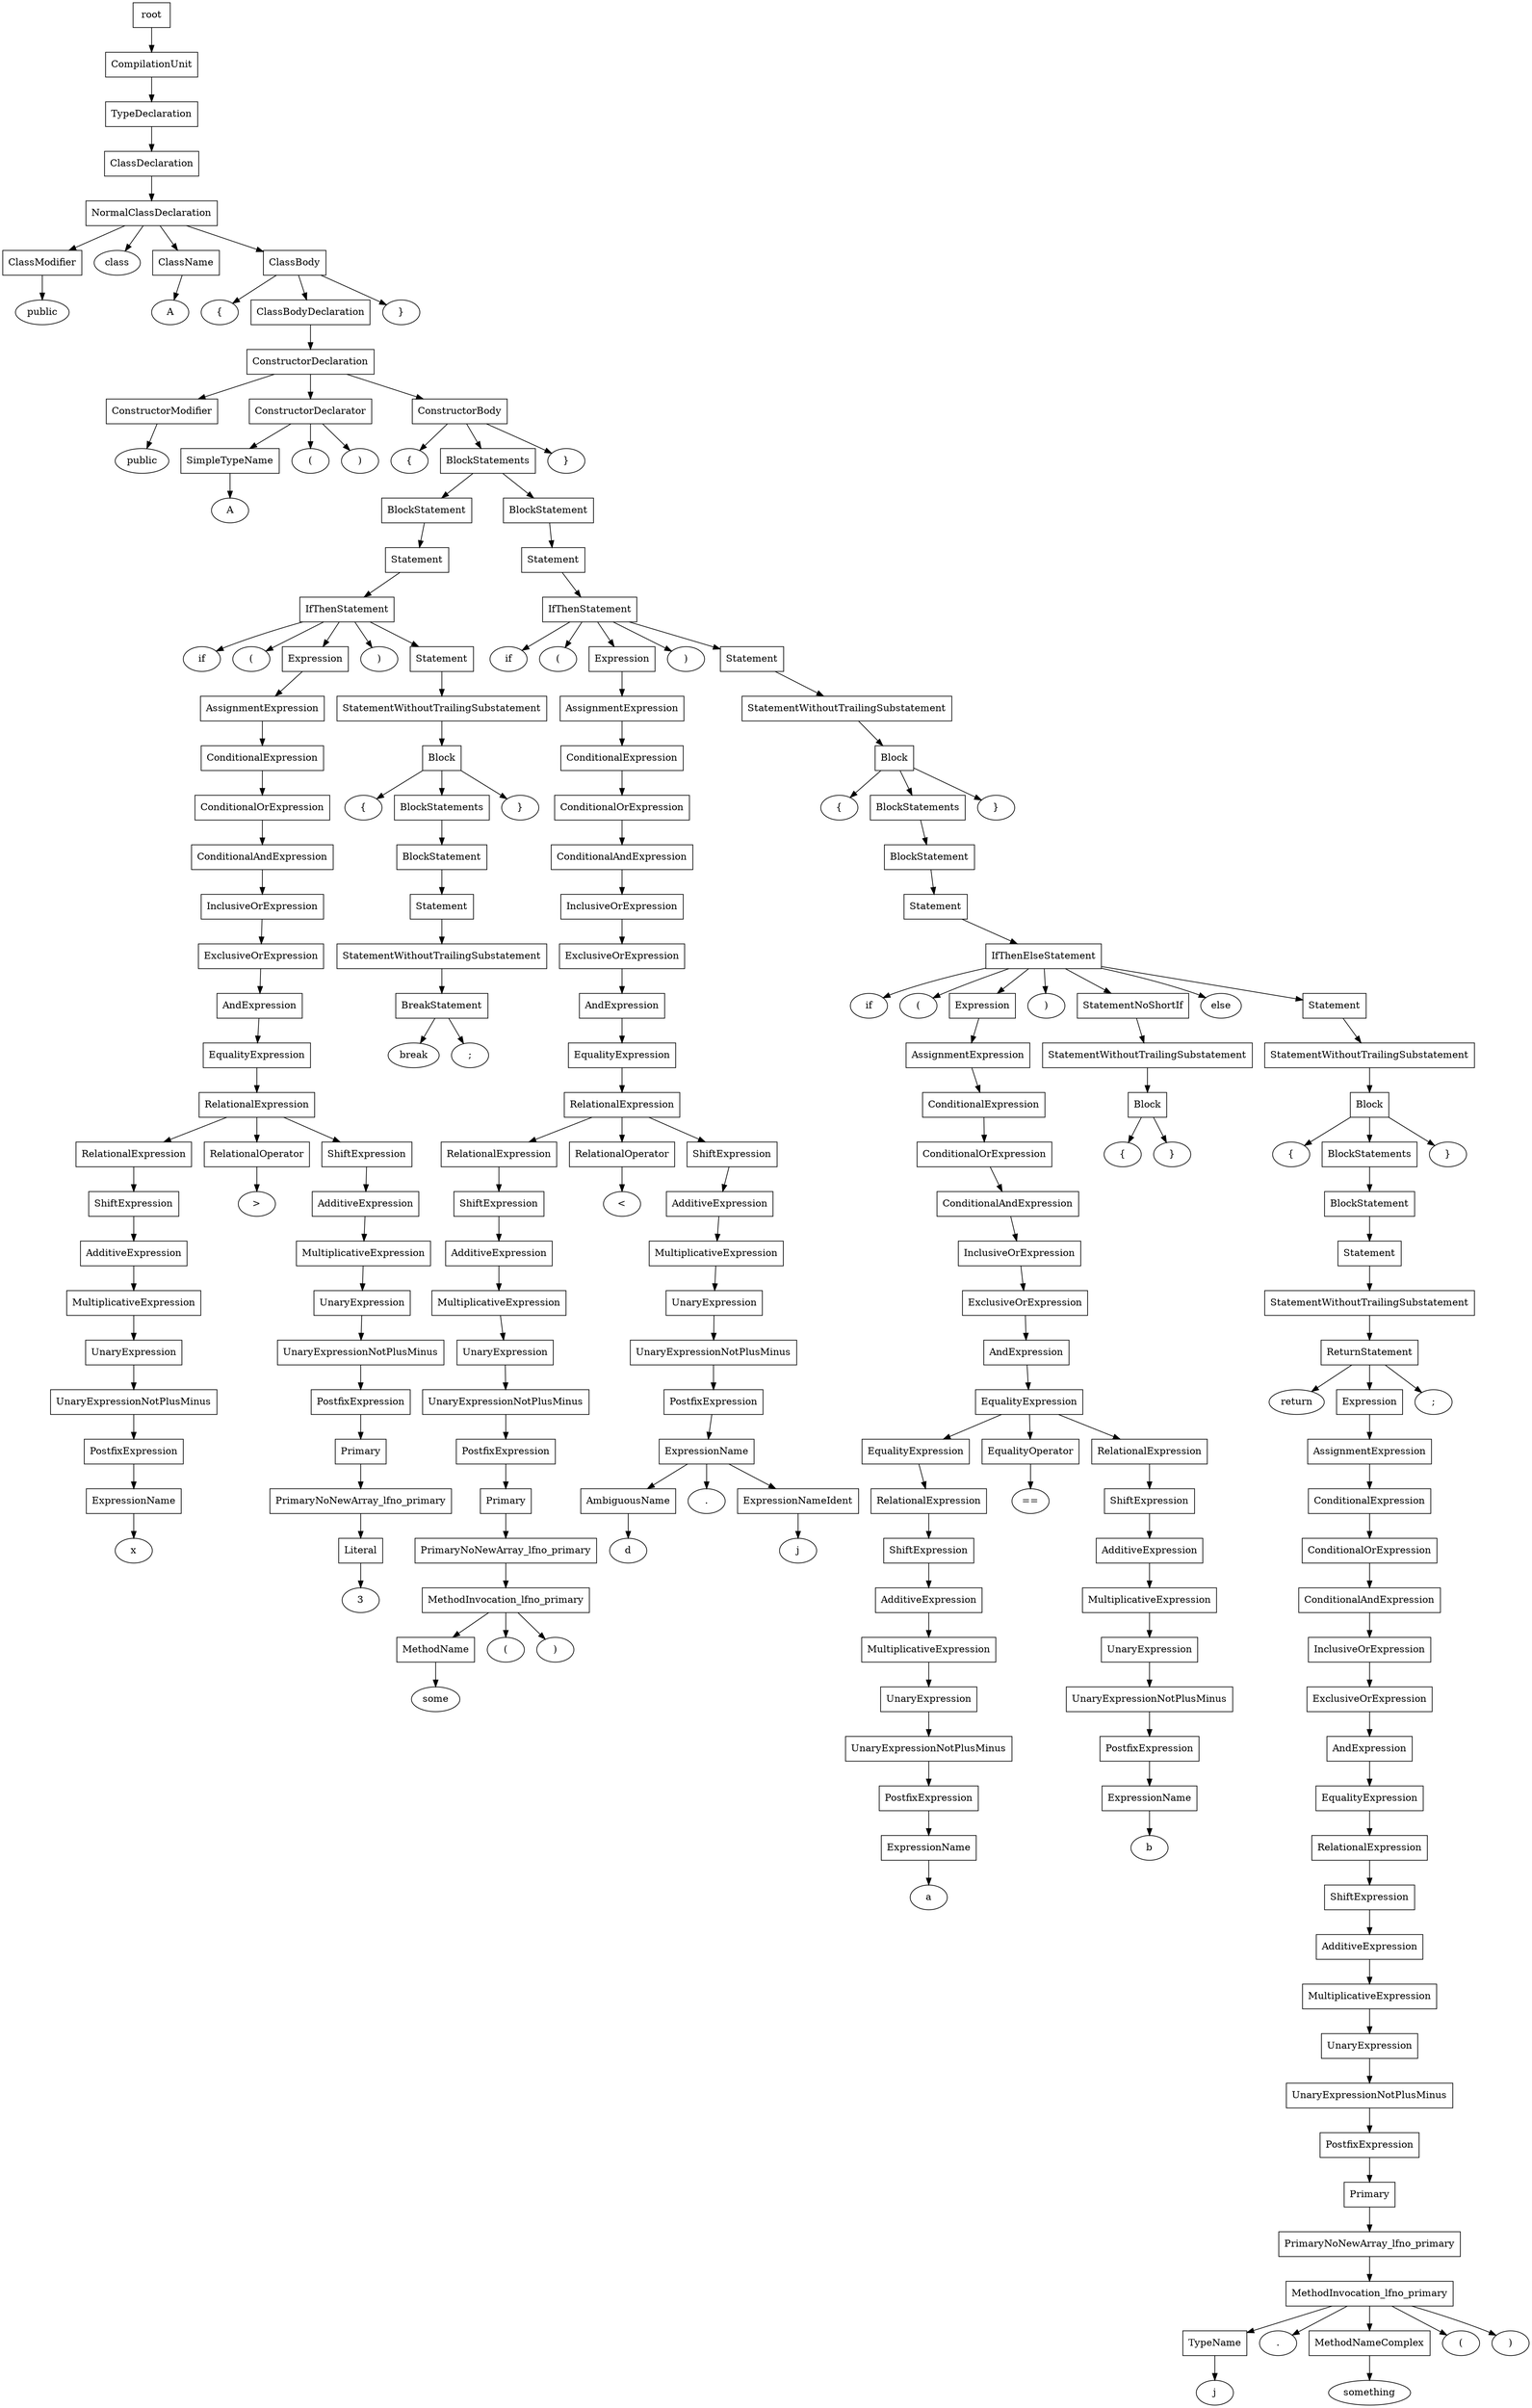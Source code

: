 digraph G {
	splines="TRUE";
	n_0 [label="root", shape="rectangle"]
	n_0 -> n_1
	n_1 [label="CompilationUnit", shape="rectangle"]
	n_1 -> n_2
	n_2 [label="TypeDeclaration", shape="rectangle"]
	n_2 -> n_3
	n_3 [label="ClassDeclaration", shape="rectangle"]
	n_3 -> n_4
	n_4 [label="NormalClassDeclaration", shape="rectangle"]
	n_4 -> n_5
	n_5 [label="ClassModifier", shape="rectangle"]
	n_5 -> n_9
	n_9 [label="public", shape="ellipse"]
	n_4 -> n_6
	n_6 [label="class", shape="ellipse"]
	n_4 -> n_7
	n_7 [label="ClassName", shape="rectangle"]
	n_7 -> n_10
	n_10 [label="A", shape="ellipse"]
	n_4 -> n_8
	n_8 [label="ClassBody", shape="rectangle"]
	n_8 -> n_11
	n_11 [label="{", shape="ellipse"]
	n_8 -> n_12
	n_12 [label="ClassBodyDeclaration", shape="rectangle"]
	n_12 -> n_14
	n_14 [label="ConstructorDeclaration", shape="rectangle"]
	n_14 -> n_15
	n_15 [label="ConstructorModifier", shape="rectangle"]
	n_15 -> n_18
	n_18 [label="public", shape="ellipse"]
	n_14 -> n_16
	n_16 [label="ConstructorDeclarator", shape="rectangle"]
	n_16 -> n_19
	n_19 [label="SimpleTypeName", shape="rectangle"]
	n_19 -> n_25
	n_25 [label="A", shape="ellipse"]
	n_16 -> n_20
	n_20 [label="(", shape="ellipse"]
	n_16 -> n_21
	n_21 [label=")", shape="ellipse"]
	n_14 -> n_17
	n_17 [label="ConstructorBody", shape="rectangle"]
	n_17 -> n_22
	n_22 [label="{", shape="ellipse"]
	n_17 -> n_23
	n_23 [label="BlockStatements", shape="rectangle"]
	n_23 -> n_26
	n_26 [label="BlockStatement", shape="rectangle"]
	n_26 -> n_28
	n_28 [label="Statement", shape="rectangle"]
	n_28 -> n_30
	n_30 [label="IfThenStatement", shape="rectangle"]
	n_30 -> n_32
	n_32 [label="if", shape="ellipse"]
	n_30 -> n_33
	n_33 [label="(", shape="ellipse"]
	n_30 -> n_34
	n_34 [label="Expression", shape="rectangle"]
	n_34 -> n_42
	n_42 [label="AssignmentExpression", shape="rectangle"]
	n_42 -> n_46
	n_46 [label="ConditionalExpression", shape="rectangle"]
	n_46 -> n_50
	n_50 [label="ConditionalOrExpression", shape="rectangle"]
	n_50 -> n_58
	n_58 [label="ConditionalAndExpression", shape="rectangle"]
	n_58 -> n_62
	n_62 [label="InclusiveOrExpression", shape="rectangle"]
	n_62 -> n_66
	n_66 [label="ExclusiveOrExpression", shape="rectangle"]
	n_66 -> n_70
	n_70 [label="AndExpression", shape="rectangle"]
	n_70 -> n_80
	n_80 [label="EqualityExpression", shape="rectangle"]
	n_80 -> n_87
	n_87 [label="RelationalExpression", shape="rectangle"]
	n_87 -> n_92
	n_92 [label="RelationalExpression", shape="rectangle"]
	n_92 -> n_104
	n_104 [label="ShiftExpression", shape="rectangle"]
	n_104 -> n_112
	n_112 [label="AdditiveExpression", shape="rectangle"]
	n_112 -> n_118
	n_118 [label="MultiplicativeExpression", shape="rectangle"]
	n_118 -> n_124
	n_124 [label="UnaryExpression", shape="rectangle"]
	n_124 -> n_130
	n_130 [label="UnaryExpressionNotPlusMinus", shape="rectangle"]
	n_130 -> n_138
	n_138 [label="PostfixExpression", shape="rectangle"]
	n_138 -> n_146
	n_146 [label="ExpressionName", shape="rectangle"]
	n_146 -> n_156
	n_156 [label="x", shape="ellipse"]
	n_87 -> n_93
	n_93 [label="RelationalOperator", shape="rectangle"]
	n_93 -> n_105
	n_105 [label=">", shape="ellipse"]
	n_87 -> n_94
	n_94 [label="ShiftExpression", shape="rectangle"]
	n_94 -> n_106
	n_106 [label="AdditiveExpression", shape="rectangle"]
	n_106 -> n_113
	n_113 [label="MultiplicativeExpression", shape="rectangle"]
	n_113 -> n_119
	n_119 [label="UnaryExpression", shape="rectangle"]
	n_119 -> n_125
	n_125 [label="UnaryExpressionNotPlusMinus", shape="rectangle"]
	n_125 -> n_131
	n_131 [label="PostfixExpression", shape="rectangle"]
	n_131 -> n_139
	n_139 [label="Primary", shape="rectangle"]
	n_139 -> n_147
	n_147 [label="PrimaryNoNewArray_lfno_primary", shape="rectangle"]
	n_147 -> n_157
	n_157 [label="Literal", shape="rectangle"]
	n_157 -> n_164
	n_164 [label="3", shape="ellipse"]
	n_30 -> n_35
	n_35 [label=")", shape="ellipse"]
	n_30 -> n_36
	n_36 [label="Statement", shape="rectangle"]
	n_36 -> n_43
	n_43 [label="StatementWithoutTrailingSubstatement", shape="rectangle"]
	n_43 -> n_47
	n_47 [label="Block", shape="rectangle"]
	n_47 -> n_51
	n_51 [label="{", shape="ellipse"]
	n_47 -> n_52
	n_52 [label="BlockStatements", shape="rectangle"]
	n_52 -> n_59
	n_59 [label="BlockStatement", shape="rectangle"]
	n_59 -> n_63
	n_63 [label="Statement", shape="rectangle"]
	n_63 -> n_67
	n_67 [label="StatementWithoutTrailingSubstatement", shape="rectangle"]
	n_67 -> n_71
	n_71 [label="BreakStatement", shape="rectangle"]
	n_71 -> n_81
	n_81 [label="break", shape="ellipse"]
	n_71 -> n_82
	n_82 [label=";", shape="ellipse"]
	n_47 -> n_53
	n_53 [label="}", shape="ellipse"]
	n_23 -> n_27
	n_27 [label="BlockStatement", shape="rectangle"]
	n_27 -> n_29
	n_29 [label="Statement", shape="rectangle"]
	n_29 -> n_31
	n_31 [label="IfThenStatement", shape="rectangle"]
	n_31 -> n_37
	n_37 [label="if", shape="ellipse"]
	n_31 -> n_38
	n_38 [label="(", shape="ellipse"]
	n_31 -> n_39
	n_39 [label="Expression", shape="rectangle"]
	n_39 -> n_44
	n_44 [label="AssignmentExpression", shape="rectangle"]
	n_44 -> n_48
	n_48 [label="ConditionalExpression", shape="rectangle"]
	n_48 -> n_54
	n_54 [label="ConditionalOrExpression", shape="rectangle"]
	n_54 -> n_60
	n_60 [label="ConditionalAndExpression", shape="rectangle"]
	n_60 -> n_64
	n_64 [label="InclusiveOrExpression", shape="rectangle"]
	n_64 -> n_68
	n_68 [label="ExclusiveOrExpression", shape="rectangle"]
	n_68 -> n_72
	n_72 [label="AndExpression", shape="rectangle"]
	n_72 -> n_83
	n_83 [label="EqualityExpression", shape="rectangle"]
	n_83 -> n_88
	n_88 [label="RelationalExpression", shape="rectangle"]
	n_88 -> n_95
	n_95 [label="RelationalExpression", shape="rectangle"]
	n_95 -> n_107
	n_107 [label="ShiftExpression", shape="rectangle"]
	n_107 -> n_114
	n_114 [label="AdditiveExpression", shape="rectangle"]
	n_114 -> n_120
	n_120 [label="MultiplicativeExpression", shape="rectangle"]
	n_120 -> n_126
	n_126 [label="UnaryExpression", shape="rectangle"]
	n_126 -> n_132
	n_132 [label="UnaryExpressionNotPlusMinus", shape="rectangle"]
	n_132 -> n_140
	n_140 [label="PostfixExpression", shape="rectangle"]
	n_140 -> n_148
	n_148 [label="Primary", shape="rectangle"]
	n_148 -> n_158
	n_158 [label="PrimaryNoNewArray_lfno_primary", shape="rectangle"]
	n_158 -> n_165
	n_165 [label="MethodInvocation_lfno_primary", shape="rectangle"]
	n_165 -> n_169
	n_169 [label="MethodName", shape="rectangle"]
	n_169 -> n_175
	n_175 [label="some", shape="ellipse"]
	n_165 -> n_170
	n_170 [label="(", shape="ellipse"]
	n_165 -> n_171
	n_171 [label=")", shape="ellipse"]
	n_88 -> n_96
	n_96 [label="RelationalOperator", shape="rectangle"]
	n_96 -> n_108
	n_108 [label="<", shape="ellipse"]
	n_88 -> n_97
	n_97 [label="ShiftExpression", shape="rectangle"]
	n_97 -> n_109
	n_109 [label="AdditiveExpression", shape="rectangle"]
	n_109 -> n_115
	n_115 [label="MultiplicativeExpression", shape="rectangle"]
	n_115 -> n_121
	n_121 [label="UnaryExpression", shape="rectangle"]
	n_121 -> n_127
	n_127 [label="UnaryExpressionNotPlusMinus", shape="rectangle"]
	n_127 -> n_133
	n_133 [label="PostfixExpression", shape="rectangle"]
	n_133 -> n_141
	n_141 [label="ExpressionName", shape="rectangle"]
	n_141 -> n_149
	n_149 [label="AmbiguousName", shape="rectangle"]
	n_149 -> n_159
	n_159 [label="d", shape="ellipse"]
	n_141 -> n_150
	n_150 [label=".", shape="ellipse"]
	n_141 -> n_151
	n_151 [label="ExpressionNameIdent", shape="rectangle"]
	n_151 -> n_160
	n_160 [label="j", shape="ellipse"]
	n_31 -> n_40
	n_40 [label=")", shape="ellipse"]
	n_31 -> n_41
	n_41 [label="Statement", shape="rectangle"]
	n_41 -> n_45
	n_45 [label="StatementWithoutTrailingSubstatement", shape="rectangle"]
	n_45 -> n_49
	n_49 [label="Block", shape="rectangle"]
	n_49 -> n_55
	n_55 [label="{", shape="ellipse"]
	n_49 -> n_56
	n_56 [label="BlockStatements", shape="rectangle"]
	n_56 -> n_61
	n_61 [label="BlockStatement", shape="rectangle"]
	n_61 -> n_65
	n_65 [label="Statement", shape="rectangle"]
	n_65 -> n_69
	n_69 [label="IfThenElseStatement", shape="rectangle"]
	n_69 -> n_73
	n_73 [label="if", shape="ellipse"]
	n_69 -> n_74
	n_74 [label="(", shape="ellipse"]
	n_69 -> n_75
	n_75 [label="Expression", shape="rectangle"]
	n_75 -> n_84
	n_84 [label="AssignmentExpression", shape="rectangle"]
	n_84 -> n_89
	n_89 [label="ConditionalExpression", shape="rectangle"]
	n_89 -> n_98
	n_98 [label="ConditionalOrExpression", shape="rectangle"]
	n_98 -> n_110
	n_110 [label="ConditionalAndExpression", shape="rectangle"]
	n_110 -> n_116
	n_116 [label="InclusiveOrExpression", shape="rectangle"]
	n_116 -> n_122
	n_122 [label="ExclusiveOrExpression", shape="rectangle"]
	n_122 -> n_128
	n_128 [label="AndExpression", shape="rectangle"]
	n_128 -> n_134
	n_134 [label="EqualityExpression", shape="rectangle"]
	n_134 -> n_142
	n_142 [label="EqualityExpression", shape="rectangle"]
	n_142 -> n_152
	n_152 [label="RelationalExpression", shape="rectangle"]
	n_152 -> n_161
	n_161 [label="ShiftExpression", shape="rectangle"]
	n_161 -> n_166
	n_166 [label="AdditiveExpression", shape="rectangle"]
	n_166 -> n_172
	n_172 [label="MultiplicativeExpression", shape="rectangle"]
	n_172 -> n_176
	n_176 [label="UnaryExpression", shape="rectangle"]
	n_176 -> n_179
	n_179 [label="UnaryExpressionNotPlusMinus", shape="rectangle"]
	n_179 -> n_182
	n_182 [label="PostfixExpression", shape="rectangle"]
	n_182 -> n_185
	n_185 [label="ExpressionName", shape="rectangle"]
	n_185 -> n_188
	n_188 [label="a", shape="ellipse"]
	n_134 -> n_143
	n_143 [label="EqualityOperator", shape="rectangle"]
	n_143 -> n_153
	n_153 [label="==", shape="ellipse"]
	n_134 -> n_144
	n_144 [label="RelationalExpression", shape="rectangle"]
	n_144 -> n_154
	n_154 [label="ShiftExpression", shape="rectangle"]
	n_154 -> n_162
	n_162 [label="AdditiveExpression", shape="rectangle"]
	n_162 -> n_167
	n_167 [label="MultiplicativeExpression", shape="rectangle"]
	n_167 -> n_173
	n_173 [label="UnaryExpression", shape="rectangle"]
	n_173 -> n_177
	n_177 [label="UnaryExpressionNotPlusMinus", shape="rectangle"]
	n_177 -> n_180
	n_180 [label="PostfixExpression", shape="rectangle"]
	n_180 -> n_183
	n_183 [label="ExpressionName", shape="rectangle"]
	n_183 -> n_186
	n_186 [label="b", shape="ellipse"]
	n_69 -> n_76
	n_76 [label=")", shape="ellipse"]
	n_69 -> n_77
	n_77 [label="StatementNoShortIf", shape="rectangle"]
	n_77 -> n_85
	n_85 [label="StatementWithoutTrailingSubstatement", shape="rectangle"]
	n_85 -> n_90
	n_90 [label="Block", shape="rectangle"]
	n_90 -> n_99
	n_99 [label="{", shape="ellipse"]
	n_90 -> n_100
	n_100 [label="}", shape="ellipse"]
	n_69 -> n_78
	n_78 [label="else", shape="ellipse"]
	n_69 -> n_79
	n_79 [label="Statement", shape="rectangle"]
	n_79 -> n_86
	n_86 [label="StatementWithoutTrailingSubstatement", shape="rectangle"]
	n_86 -> n_91
	n_91 [label="Block", shape="rectangle"]
	n_91 -> n_101
	n_101 [label="{", shape="ellipse"]
	n_91 -> n_102
	n_102 [label="BlockStatements", shape="rectangle"]
	n_102 -> n_111
	n_111 [label="BlockStatement", shape="rectangle"]
	n_111 -> n_117
	n_117 [label="Statement", shape="rectangle"]
	n_117 -> n_123
	n_123 [label="StatementWithoutTrailingSubstatement", shape="rectangle"]
	n_123 -> n_129
	n_129 [label="ReturnStatement", shape="rectangle"]
	n_129 -> n_135
	n_135 [label="return", shape="ellipse"]
	n_129 -> n_136
	n_136 [label="Expression", shape="rectangle"]
	n_136 -> n_145
	n_145 [label="AssignmentExpression", shape="rectangle"]
	n_145 -> n_155
	n_155 [label="ConditionalExpression", shape="rectangle"]
	n_155 -> n_163
	n_163 [label="ConditionalOrExpression", shape="rectangle"]
	n_163 -> n_168
	n_168 [label="ConditionalAndExpression", shape="rectangle"]
	n_168 -> n_174
	n_174 [label="InclusiveOrExpression", shape="rectangle"]
	n_174 -> n_178
	n_178 [label="ExclusiveOrExpression", shape="rectangle"]
	n_178 -> n_181
	n_181 [label="AndExpression", shape="rectangle"]
	n_181 -> n_184
	n_184 [label="EqualityExpression", shape="rectangle"]
	n_184 -> n_187
	n_187 [label="RelationalExpression", shape="rectangle"]
	n_187 -> n_189
	n_189 [label="ShiftExpression", shape="rectangle"]
	n_189 -> n_190
	n_190 [label="AdditiveExpression", shape="rectangle"]
	n_190 -> n_191
	n_191 [label="MultiplicativeExpression", shape="rectangle"]
	n_191 -> n_192
	n_192 [label="UnaryExpression", shape="rectangle"]
	n_192 -> n_193
	n_193 [label="UnaryExpressionNotPlusMinus", shape="rectangle"]
	n_193 -> n_194
	n_194 [label="PostfixExpression", shape="rectangle"]
	n_194 -> n_195
	n_195 [label="Primary", shape="rectangle"]
	n_195 -> n_196
	n_196 [label="PrimaryNoNewArray_lfno_primary", shape="rectangle"]
	n_196 -> n_197
	n_197 [label="MethodInvocation_lfno_primary", shape="rectangle"]
	n_197 -> n_198
	n_198 [label="TypeName", shape="rectangle"]
	n_198 -> n_203
	n_203 [label="j", shape="ellipse"]
	n_197 -> n_199
	n_199 [label=".", shape="ellipse"]
	n_197 -> n_200
	n_200 [label="MethodNameComplex", shape="rectangle"]
	n_200 -> n_204
	n_204 [label="something", shape="ellipse"]
	n_197 -> n_201
	n_201 [label="(", shape="ellipse"]
	n_197 -> n_202
	n_202 [label=")", shape="ellipse"]
	n_129 -> n_137
	n_137 [label=";", shape="ellipse"]
	n_91 -> n_103
	n_103 [label="}", shape="ellipse"]
	n_49 -> n_57
	n_57 [label="}", shape="ellipse"]
	n_17 -> n_24
	n_24 [label="}", shape="ellipse"]
	n_8 -> n_13
	n_13 [label="}", shape="ellipse"]
}